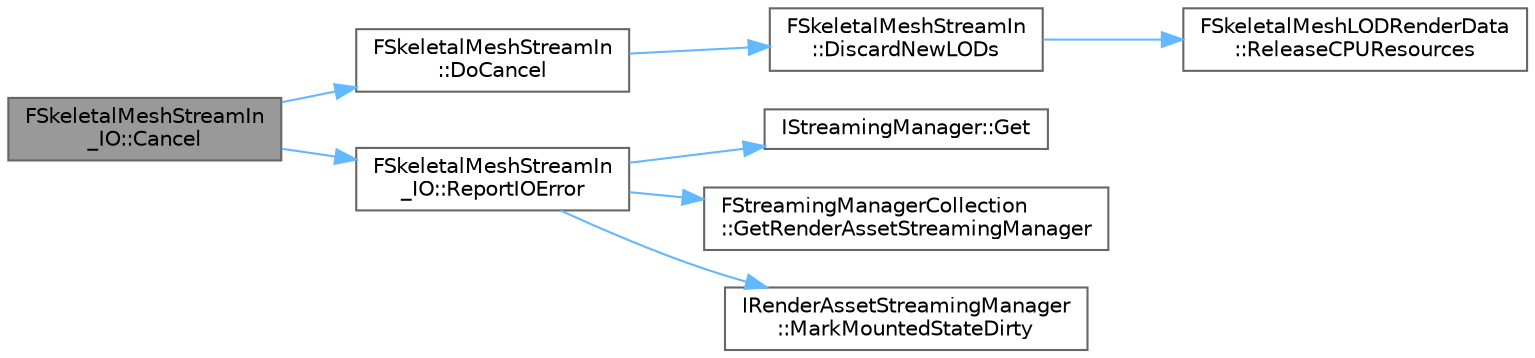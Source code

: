 digraph "FSkeletalMeshStreamIn_IO::Cancel"
{
 // INTERACTIVE_SVG=YES
 // LATEX_PDF_SIZE
  bgcolor="transparent";
  edge [fontname=Helvetica,fontsize=10,labelfontname=Helvetica,labelfontsize=10];
  node [fontname=Helvetica,fontsize=10,shape=box,height=0.2,width=0.4];
  rankdir="LR";
  Node1 [id="Node000001",label="FSkeletalMeshStreamIn\l_IO::Cancel",height=0.2,width=0.4,color="gray40", fillcolor="grey60", style="filled", fontcolor="black",tooltip="Cancel and report IO error."];
  Node1 -> Node2 [id="edge1_Node000001_Node000002",color="steelblue1",style="solid",tooltip=" "];
  Node2 [id="Node000002",label="FSkeletalMeshStreamIn\l::DoCancel",height=0.2,width=0.4,color="grey40", fillcolor="white", style="filled",URL="$d7/d36/classFSkeletalMeshStreamIn.html#a84e8c060e709a8ccbdf1e6fcd3669603",tooltip="Discard streamed-in CPU data and intermediate RHI buffers."];
  Node2 -> Node3 [id="edge2_Node000002_Node000003",color="steelblue1",style="solid",tooltip=" "];
  Node3 [id="Node000003",label="FSkeletalMeshStreamIn\l::DiscardNewLODs",height=0.2,width=0.4,color="grey40", fillcolor="white", style="filled",URL="$d7/d36/classFSkeletalMeshStreamIn.html#a0f7c7f42a3d50ad445d19f08dbc64f71",tooltip="Discard newly streamed-in CPU data."];
  Node3 -> Node4 [id="edge3_Node000003_Node000004",color="steelblue1",style="solid",tooltip=" "];
  Node4 [id="Node000004",label="FSkeletalMeshLODRenderData\l::ReleaseCPUResources",height=0.2,width=0.4,color="grey40", fillcolor="white", style="filled",URL="$dd/d19/classFSkeletalMeshLODRenderData.html#ab732b7a622f0a6637c91573cd58fae31",tooltip="Releases the LOD's CPU render resources."];
  Node1 -> Node5 [id="edge4_Node000001_Node000005",color="steelblue1",style="solid",tooltip=" "];
  Node5 [id="Node000005",label="FSkeletalMeshStreamIn\l_IO::ReportIOError",height=0.2,width=0.4,color="grey40", fillcolor="white", style="filled",URL="$d3/d9e/classFSkeletalMeshStreamIn__IO.html#a471674333f1d889fea0bda8e52baa920",tooltip="Report IO errors if any."];
  Node5 -> Node6 [id="edge5_Node000005_Node000006",color="steelblue1",style="solid",tooltip=" "];
  Node6 [id="Node000006",label="IStreamingManager::Get",height=0.2,width=0.4,color="grey40", fillcolor="white", style="filled",URL="$d7/dca/structIStreamingManager.html#a434906ca435dfe49ff2b75f5e5cb2269",tooltip=" "];
  Node5 -> Node7 [id="edge6_Node000005_Node000007",color="steelblue1",style="solid",tooltip=" "];
  Node7 [id="Node000007",label="FStreamingManagerCollection\l::GetRenderAssetStreamingManager",height=0.2,width=0.4,color="grey40", fillcolor="white", style="filled",URL="$d2/d23/structFStreamingManagerCollection.html#a48be67124ca5c51d214db95b0d63dffa",tooltip="Get the streaming manager for textures and meshes."];
  Node5 -> Node8 [id="edge7_Node000005_Node000008",color="steelblue1",style="solid",tooltip=" "];
  Node8 [id="Node000008",label="IRenderAssetStreamingManager\l::MarkMountedStateDirty",height=0.2,width=0.4,color="grey40", fillcolor="white", style="filled",URL="$dd/d1e/structIRenderAssetStreamingManager.html#a922afbad4f17b4f1b3ad267a9aa93f11",tooltip="Notify the streamer that the mounted state of a file needs to be re-evaluated."];
}
